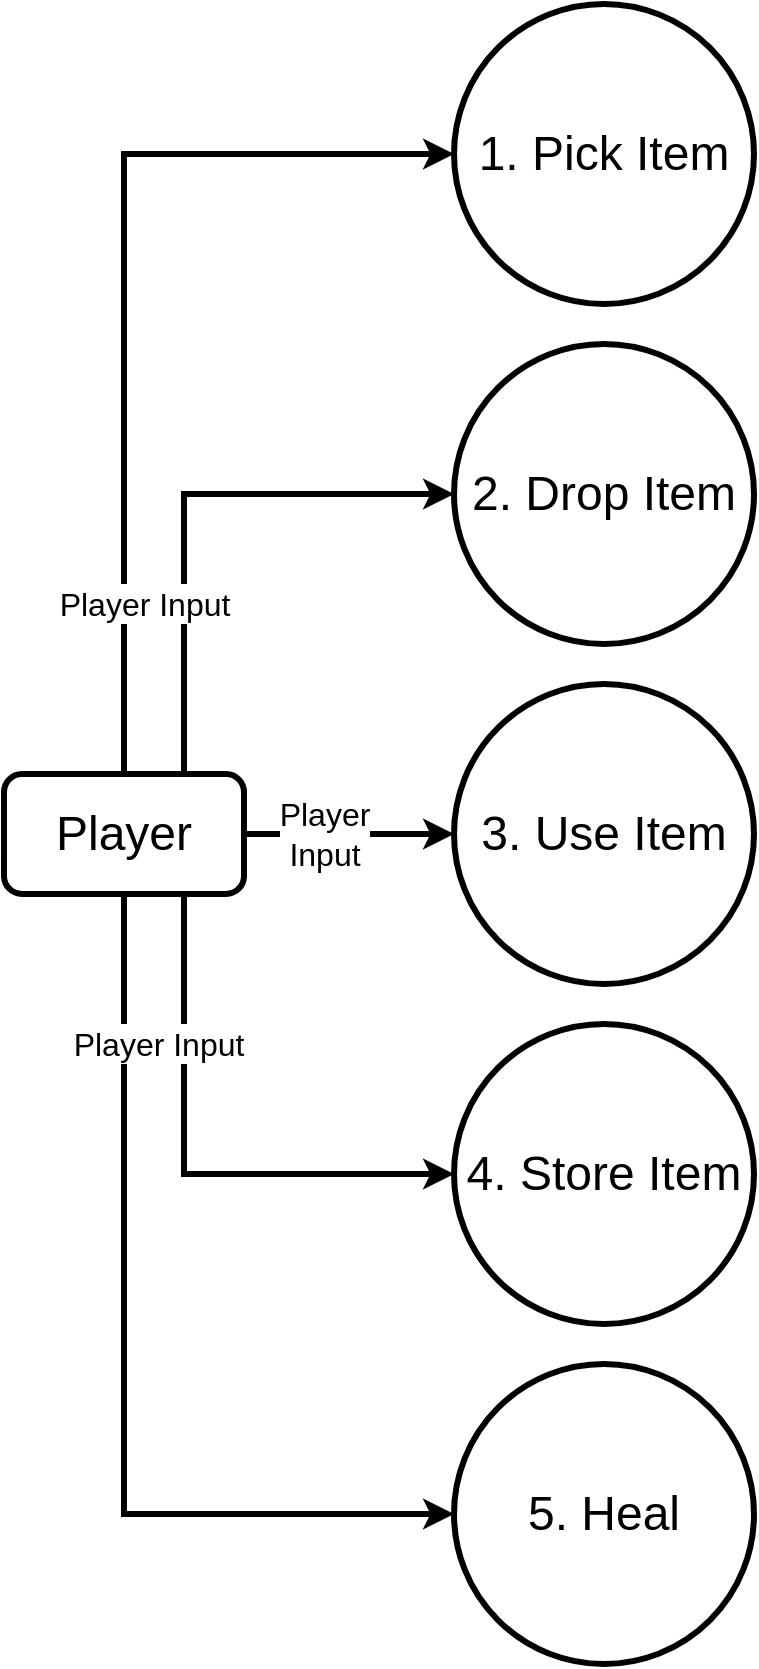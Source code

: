 <mxfile version="17.0.0" type="github">
  <diagram id="ww0MW3Z3PpfPI7zNIive" name="Page-1">
    <mxGraphModel dx="1021" dy="1629" grid="1" gridSize="10" guides="1" tooltips="1" connect="1" arrows="1" fold="1" page="1" pageScale="1" pageWidth="850" pageHeight="1100" math="0" shadow="0">
      <root>
        <mxCell id="0" />
        <mxCell id="1" parent="0" />
        <mxCell id="x8dKorn2uxe1S0IDLdUu-1" value="" style="edgeStyle=orthogonalEdgeStyle;rounded=0;orthogonalLoop=1;jettySize=auto;html=1;exitX=0.75;exitY=0;exitDx=0;exitDy=0;entryX=0;entryY=0.5;entryDx=0;entryDy=0;strokeWidth=3;" edge="1" parent="1" source="x8dKorn2uxe1S0IDLdUu-6" target="x8dKorn2uxe1S0IDLdUu-3">
          <mxGeometry x="0.443" relative="1" as="geometry">
            <mxPoint as="offset" />
          </mxGeometry>
        </mxCell>
        <mxCell id="x8dKorn2uxe1S0IDLdUu-2" style="edgeStyle=orthogonalEdgeStyle;rounded=0;orthogonalLoop=1;jettySize=auto;html=1;exitX=0.75;exitY=1;exitDx=0;exitDy=0;entryX=0;entryY=0.5;entryDx=0;entryDy=0;strokeWidth=3;" edge="1" parent="1" source="x8dKorn2uxe1S0IDLdUu-6" target="x8dKorn2uxe1S0IDLdUu-8">
          <mxGeometry relative="1" as="geometry" />
        </mxCell>
        <mxCell id="x8dKorn2uxe1S0IDLdUu-3" value="&lt;div&gt;2. Drop Item&lt;br&gt;&lt;/div&gt;" style="ellipse;whiteSpace=wrap;html=1;aspect=fixed;fontSize=24;strokeWidth=3;" vertex="1" parent="1">
          <mxGeometry x="275" y="30" width="150" height="150" as="geometry" />
        </mxCell>
        <mxCell id="x8dKorn2uxe1S0IDLdUu-4" style="edgeStyle=orthogonalEdgeStyle;rounded=0;orthogonalLoop=1;jettySize=auto;html=1;exitX=1;exitY=0.5;exitDx=0;exitDy=0;entryX=0;entryY=0.5;entryDx=0;entryDy=0;strokeWidth=3;" edge="1" parent="1" source="x8dKorn2uxe1S0IDLdUu-6" target="x8dKorn2uxe1S0IDLdUu-7">
          <mxGeometry relative="1" as="geometry" />
        </mxCell>
        <mxCell id="x8dKorn2uxe1S0IDLdUu-5" value="&lt;div style=&quot;font-size: 16px;&quot;&gt;&lt;font style=&quot;font-size: 16px;&quot;&gt;Player&lt;/font&gt;&lt;/div&gt;&lt;div style=&quot;font-size: 16px;&quot;&gt;&lt;font style=&quot;font-size: 16px;&quot;&gt;Input&lt;/font&gt;&lt;br style=&quot;font-size: 16px;&quot;&gt;&lt;/div&gt;" style="edgeLabel;html=1;align=center;verticalAlign=middle;resizable=0;points=[];fontSize=16;labelBackgroundColor=#FFFFFF;" vertex="1" connectable="0" parent="x8dKorn2uxe1S0IDLdUu-4">
          <mxGeometry x="-0.295" y="-1" relative="1" as="geometry">
            <mxPoint x="3" y="-1" as="offset" />
          </mxGeometry>
        </mxCell>
        <mxCell id="x8dKorn2uxe1S0IDLdUu-12" style="edgeStyle=orthogonalEdgeStyle;rounded=0;orthogonalLoop=1;jettySize=auto;html=1;exitX=0.5;exitY=0;exitDx=0;exitDy=0;entryX=0;entryY=0.5;entryDx=0;entryDy=0;strokeWidth=3;" edge="1" parent="1" source="x8dKorn2uxe1S0IDLdUu-6" target="x8dKorn2uxe1S0IDLdUu-10">
          <mxGeometry relative="1" as="geometry" />
        </mxCell>
        <mxCell id="x8dKorn2uxe1S0IDLdUu-13" style="edgeStyle=orthogonalEdgeStyle;rounded=0;orthogonalLoop=1;jettySize=auto;html=1;exitX=0.5;exitY=1;exitDx=0;exitDy=0;entryX=0;entryY=0.5;entryDx=0;entryDy=0;strokeWidth=3;" edge="1" parent="1" source="x8dKorn2uxe1S0IDLdUu-6" target="x8dKorn2uxe1S0IDLdUu-11">
          <mxGeometry relative="1" as="geometry" />
        </mxCell>
        <mxCell id="x8dKorn2uxe1S0IDLdUu-6" value="&lt;font style=&quot;font-size: 24px&quot;&gt;Player&lt;/font&gt;" style="rounded=1;whiteSpace=wrap;html=1;strokeWidth=3;" vertex="1" parent="1">
          <mxGeometry x="50" y="245" width="120" height="60" as="geometry" />
        </mxCell>
        <mxCell id="x8dKorn2uxe1S0IDLdUu-7" value="&lt;div&gt;3. Use Item&lt;br&gt;&lt;/div&gt;" style="ellipse;whiteSpace=wrap;html=1;aspect=fixed;fontSize=24;strokeWidth=3;" vertex="1" parent="1">
          <mxGeometry x="275" y="200" width="150" height="150" as="geometry" />
        </mxCell>
        <mxCell id="x8dKorn2uxe1S0IDLdUu-8" value="&lt;div&gt;4. Store Item&lt;br&gt;&lt;/div&gt;" style="ellipse;whiteSpace=wrap;html=1;aspect=fixed;fontSize=24;strokeWidth=3;" vertex="1" parent="1">
          <mxGeometry x="275" y="370" width="150" height="150" as="geometry" />
        </mxCell>
        <mxCell id="x8dKorn2uxe1S0IDLdUu-10" value="&lt;div&gt;1. Pick Item&lt;br&gt;&lt;/div&gt;" style="ellipse;whiteSpace=wrap;html=1;aspect=fixed;fontSize=24;strokeWidth=3;" vertex="1" parent="1">
          <mxGeometry x="275" y="-140" width="150" height="150" as="geometry" />
        </mxCell>
        <mxCell id="x8dKorn2uxe1S0IDLdUu-11" value="5. Heal" style="ellipse;whiteSpace=wrap;html=1;aspect=fixed;fontSize=24;strokeWidth=3;" vertex="1" parent="1">
          <mxGeometry x="275" y="540" width="150" height="150" as="geometry" />
        </mxCell>
        <mxCell id="x8dKorn2uxe1S0IDLdUu-14" value="&lt;span style=&quot;background-color: rgb(255 , 255 , 255)&quot;&gt;&lt;font style=&quot;font-size: 16px&quot;&gt;Player Input&lt;/font&gt;&lt;/span&gt;" style="text;html=1;align=center;verticalAlign=middle;resizable=0;points=[];autosize=1;strokeColor=none;fillColor=default;" vertex="1" parent="1">
          <mxGeometry x="77" y="370" width="100" height="20" as="geometry" />
        </mxCell>
        <mxCell id="x8dKorn2uxe1S0IDLdUu-15" value="Player Input" style="text;html=1;align=center;verticalAlign=middle;resizable=0;points=[];autosize=1;strokeColor=none;fillColor=default;fontSize=16;" vertex="1" parent="1">
          <mxGeometry x="70" y="150" width="100" height="20" as="geometry" />
        </mxCell>
      </root>
    </mxGraphModel>
  </diagram>
</mxfile>

